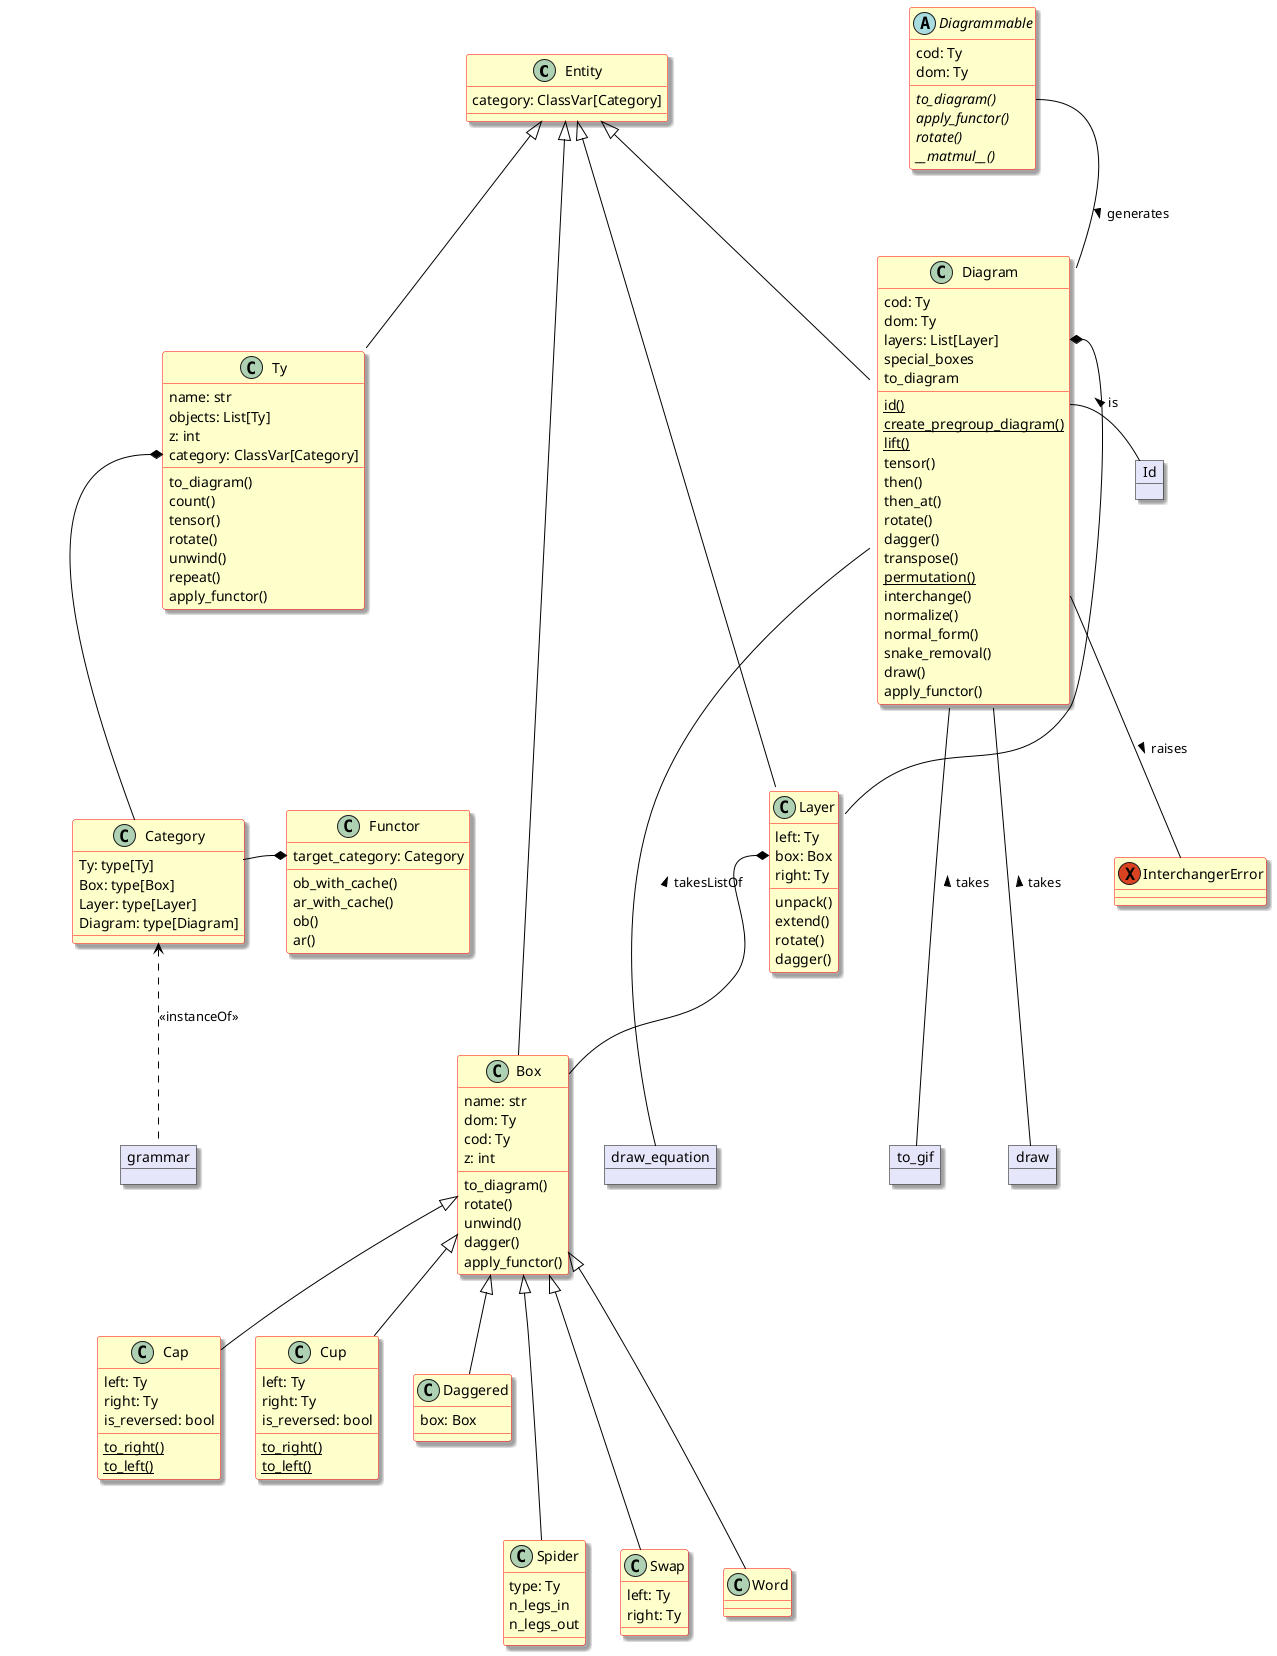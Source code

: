 @startuml

set namespaceseparator none
skinparam dpi 96
skinparam shadowing true
skinparam ArrowColor Black
skinparam class {
  backgroundColor Business
  borderColor Red
}
skinparam object {
  backgroundColor lavender
  borderColor black
}


' lambeq.backend.grammar
class Entity {
    category: ClassVar[Category]
}

class Category {
    Ty: type[Ty]
    Box: type[Box]
    Layer: type[Layer]
    Diagram: type[Diagram]
}

object grammar

class Ty {
    name: str
    objects: List[Ty]
    z: int
    category: ClassVar[Category]
    to_diagram()
    count()
    tensor()
    rotate()
    unwind()
    repeat()
    apply_functor()
}

abstract class Diagrammable {
    cod: Ty
    dom: Ty
    {abstract} to_diagram()
    {abstract} apply_functor()
    {abstract} rotate()
    {abstract} __matmul__()
}

class Box {
    name: str
    dom: Ty
    cod: Ty
    z: int
    to_diagram()
    rotate()
    unwind()
    dagger()
    apply_functor()
}

class Layer {
    left: Ty
    box: Box
    right: Ty
    unpack()
    extend()
    rotate()
    dagger()
}

exception InterchangerError

class Diagram {
    cod: Ty
    dom: Ty
    layers: List[Layer]
    special_boxes
    to_diagram
    {static} id()
    {static} create_pregroup_diagram()
    {static} lift()
    tensor()
    then()
    then_at()
    rotate()
    dagger()
    transpose()
    {static} permutation()
    interchange()
    normalize()
    normal_form()
    snake_removal()
    draw()
    apply_functor()
}

class Cap {
    left: Ty
    right: Ty
    is_reversed: bool
    {static} to_right()
    {static} to_left()
}
class Cup {
    left: Ty
    right: Ty
    is_reversed: bool
    {static} to_right()
    {static} to_left()
}
class Daggered {
    box: Box
}
class Spider {
    type: Ty
    n_legs_in
    n_legs_out
}
class Swap {
    left: Ty
    right: Ty
}
class Word {}
object Id
class Functor {
    target_category: Category
    ob_with_cache()
    ar_with_cache()
    ob()
    ar()
}

Entity <|-- Ty
Entity <|--- Box
Entity <|-- Layer
Entity <|-- Diagram
Box <|-- Cap
Box <|-- Cup
Box <|-- Daggered
Box <|--- Spider
Box <|--- Swap
Box <|--- Word

Ty::category *-- Category
Layer::box *-- Box
Id -l- Diagram::id : is >
Diagram::interchange -- InterchangerError : raises >
Diagram::layers *-- Layer
Diagrammable::to_diagram -- Diagram : generates >
Functor::target_category *-l- Category

Category <.d. grammar : <<instanceOf>>

' lambeq.backend.drawing
object draw
object draw_equation
object to_gif

draw --u- Diagram : takes >
draw_equation --u- Diagram : takesListOf >
to_gif --u- Diagram : takes >

@enduml
